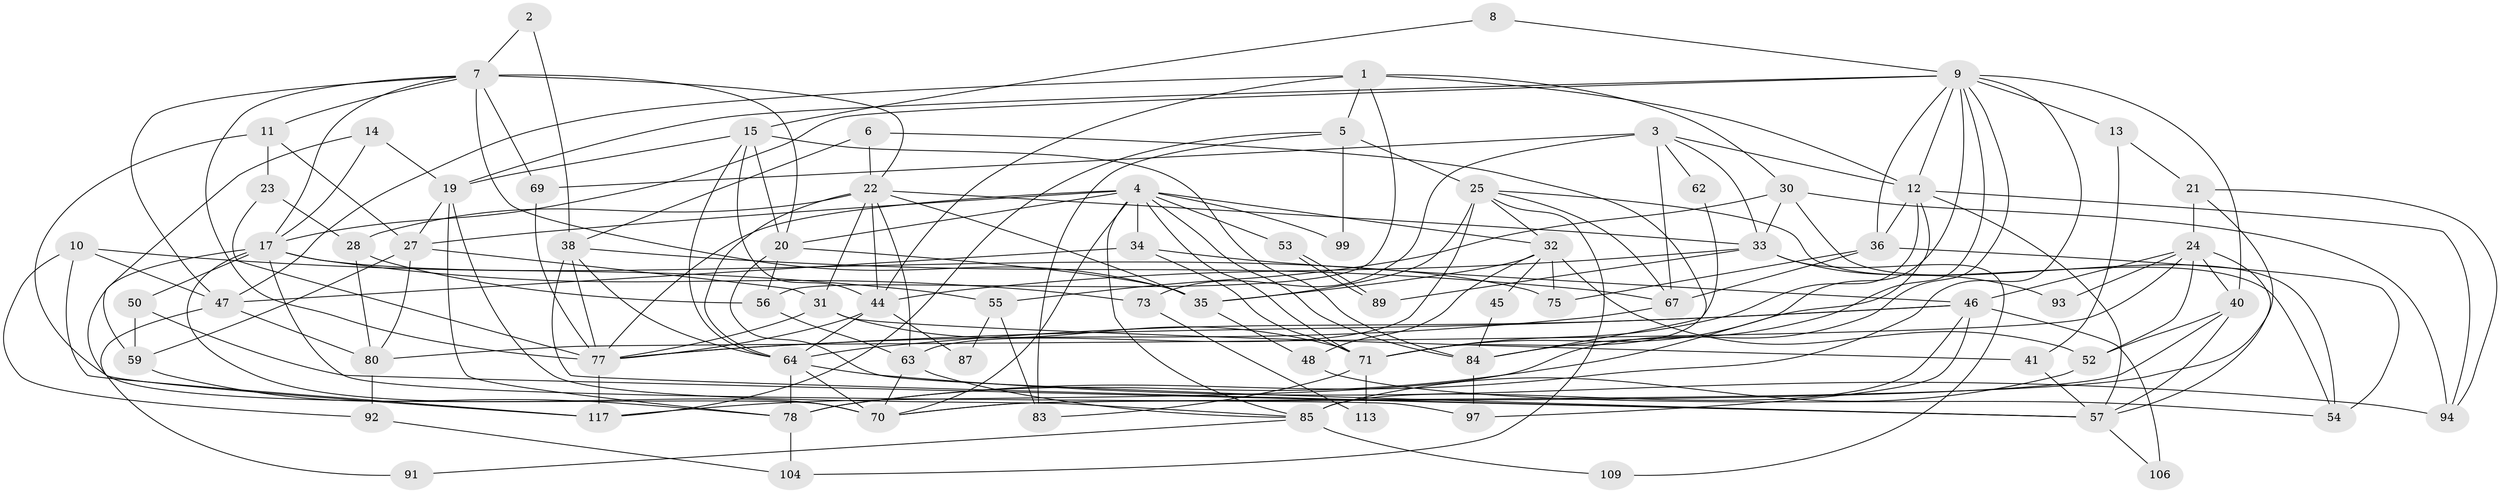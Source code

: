 // Generated by graph-tools (version 1.1) at 2025/52/02/27/25 19:52:04]
// undirected, 76 vertices, 186 edges
graph export_dot {
graph [start="1"]
  node [color=gray90,style=filled];
  1 [super="+110"];
  2;
  3 [super="+39"];
  4 [super="+29"];
  5 [super="+82"];
  6 [super="+111"];
  7 [super="+26"];
  8;
  9 [super="+100"];
  10 [super="+16"];
  11 [super="+51"];
  12 [super="+18"];
  13;
  14;
  15 [super="+43"];
  17 [super="+120"];
  19 [super="+101"];
  20 [super="+116"];
  21 [super="+74"];
  22 [super="+72"];
  23;
  24 [super="+37"];
  25 [super="+76"];
  27 [super="+86"];
  28 [super="+119"];
  30;
  31 [super="+49"];
  32 [super="+66"];
  33 [super="+118"];
  34 [super="+105"];
  35 [super="+61"];
  36 [super="+112"];
  38 [super="+88"];
  40 [super="+42"];
  41;
  44;
  45;
  46 [super="+90"];
  47;
  48;
  50;
  52 [super="+68"];
  53;
  54 [super="+58"];
  55;
  56;
  57 [super="+60"];
  59 [super="+96"];
  62;
  63 [super="+65"];
  64 [super="+98"];
  67 [super="+114"];
  69 [super="+95"];
  70 [super="+81"];
  71 [super="+79"];
  73;
  75;
  77 [super="+115"];
  78 [super="+102"];
  80 [super="+103"];
  83;
  84 [super="+107"];
  85 [super="+108"];
  87;
  89;
  91;
  92;
  93;
  94;
  97;
  99;
  104;
  106;
  109;
  113;
  117;
  1 -- 47;
  1 -- 12;
  1 -- 56;
  1 -- 44;
  1 -- 30;
  1 -- 5;
  2 -- 7;
  2 -- 38;
  3 -- 69;
  3 -- 62;
  3 -- 67 [weight=2];
  3 -- 73;
  3 -- 12;
  3 -- 33;
  4 -- 27;
  4 -- 84;
  4 -- 34;
  4 -- 53;
  4 -- 71;
  4 -- 85;
  4 -- 32;
  4 -- 99;
  4 -- 70;
  4 -- 20;
  4 -- 77;
  5 -- 117;
  5 -- 83;
  5 -- 99;
  5 -- 25;
  6 -- 22 [weight=2];
  6 -- 84;
  6 -- 38;
  7 -- 17;
  7 -- 22;
  7 -- 77;
  7 -- 69;
  7 -- 11;
  7 -- 47;
  7 -- 20;
  7 -- 35;
  8 -- 15;
  8 -- 9;
  9 -- 117;
  9 -- 13;
  9 -- 19;
  9 -- 17;
  9 -- 71;
  9 -- 78;
  9 -- 84;
  9 -- 12;
  9 -- 36;
  9 -- 40;
  10 -- 47;
  10 -- 117;
  10 -- 92;
  10 -- 55;
  11 -- 23;
  11 -- 70;
  11 -- 27;
  12 -- 36;
  12 -- 71;
  12 -- 94;
  12 -- 78;
  12 -- 57;
  13 -- 41;
  13 -- 21;
  14 -- 59;
  14 -- 17;
  14 -- 19;
  15 -- 44;
  15 -- 64;
  15 -- 19;
  15 -- 84 [weight=2];
  15 -- 20;
  17 -- 75;
  17 -- 50;
  17 -- 73;
  17 -- 97;
  17 -- 117;
  17 -- 70;
  19 -- 85;
  19 -- 78;
  19 -- 27;
  20 -- 56;
  20 -- 57;
  20 -- 35;
  21 -- 94;
  21 -- 24;
  21 -- 70;
  22 -- 33;
  22 -- 63;
  22 -- 64;
  22 -- 44;
  22 -- 28;
  22 -- 31;
  22 -- 35;
  23 -- 28;
  23 -- 77;
  24 -- 40;
  24 -- 93;
  24 -- 46;
  24 -- 57;
  24 -- 80;
  24 -- 52;
  25 -- 63 [weight=2];
  25 -- 32;
  25 -- 35 [weight=2];
  25 -- 67;
  25 -- 104;
  25 -- 54;
  27 -- 80;
  27 -- 59;
  27 -- 31;
  28 -- 56;
  28 -- 80;
  30 -- 94;
  30 -- 33;
  30 -- 55;
  30 -- 54;
  31 -- 71;
  31 -- 41;
  31 -- 77;
  32 -- 48;
  32 -- 75;
  32 -- 45;
  32 -- 35;
  32 -- 52;
  33 -- 93;
  33 -- 89;
  33 -- 44;
  33 -- 109;
  34 -- 47;
  34 -- 46;
  34 -- 71;
  35 -- 48;
  36 -- 67;
  36 -- 54;
  36 -- 75;
  38 -- 64;
  38 -- 67;
  38 -- 57;
  38 -- 77;
  40 -- 70;
  40 -- 57;
  40 -- 52;
  41 -- 57;
  44 -- 87;
  44 -- 64;
  44 -- 77;
  45 -- 84;
  46 -- 64;
  46 -- 97;
  46 -- 85 [weight=2];
  46 -- 106;
  46 -- 77;
  47 -- 80;
  47 -- 91;
  48 -- 54;
  50 -- 59;
  50 -- 57;
  52 -- 85 [weight=2];
  53 -- 89;
  53 -- 89;
  55 -- 83;
  55 -- 87;
  56 -- 63;
  57 -- 106;
  59 -- 78;
  62 -- 71;
  63 -- 85;
  63 -- 70;
  64 -- 70 [weight=2];
  64 -- 94;
  64 -- 78;
  67 -- 77;
  69 -- 77;
  71 -- 113;
  71 -- 83;
  73 -- 113;
  77 -- 117;
  78 -- 104;
  80 -- 92;
  84 -- 97;
  85 -- 91;
  85 -- 109;
  92 -- 104;
}
